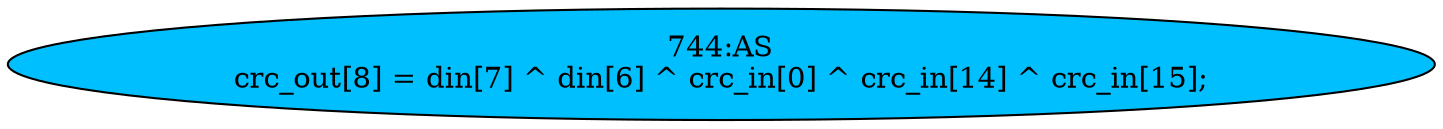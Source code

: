 strict digraph "" {
	node [label="\N"];
	"744:AS"	 [ast="<pyverilog.vparser.ast.Assign object at 0x7f55d3d0b290>",
		def_var="['crc_out']",
		fillcolor=deepskyblue,
		label="744:AS
crc_out[8] = din[7] ^ din[6] ^ crc_in[0] ^ crc_in[14] ^ crc_in[15];",
		statements="[]",
		style=filled,
		typ=Assign,
		use_var="['din', 'din', 'crc_in', 'crc_in', 'crc_in']"];
}
